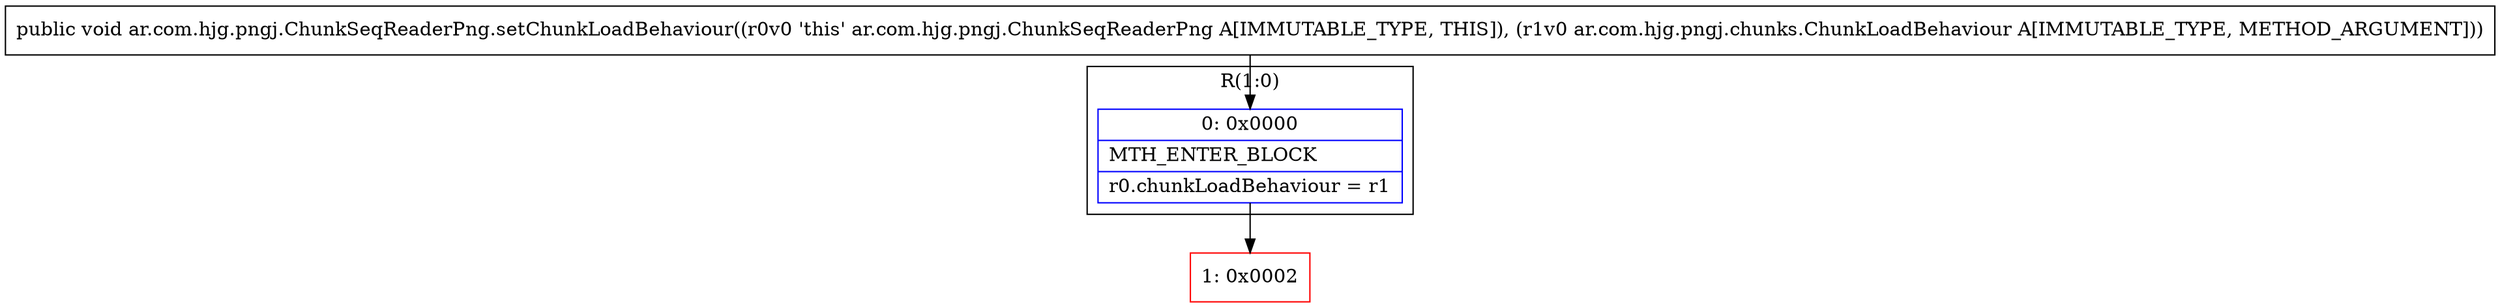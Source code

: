 digraph "CFG forar.com.hjg.pngj.ChunkSeqReaderPng.setChunkLoadBehaviour(Lar\/com\/hjg\/pngj\/chunks\/ChunkLoadBehaviour;)V" {
subgraph cluster_Region_2000103464 {
label = "R(1:0)";
node [shape=record,color=blue];
Node_0 [shape=record,label="{0\:\ 0x0000|MTH_ENTER_BLOCK\l|r0.chunkLoadBehaviour = r1\l}"];
}
Node_1 [shape=record,color=red,label="{1\:\ 0x0002}"];
MethodNode[shape=record,label="{public void ar.com.hjg.pngj.ChunkSeqReaderPng.setChunkLoadBehaviour((r0v0 'this' ar.com.hjg.pngj.ChunkSeqReaderPng A[IMMUTABLE_TYPE, THIS]), (r1v0 ar.com.hjg.pngj.chunks.ChunkLoadBehaviour A[IMMUTABLE_TYPE, METHOD_ARGUMENT])) }"];
MethodNode -> Node_0;
Node_0 -> Node_1;
}

